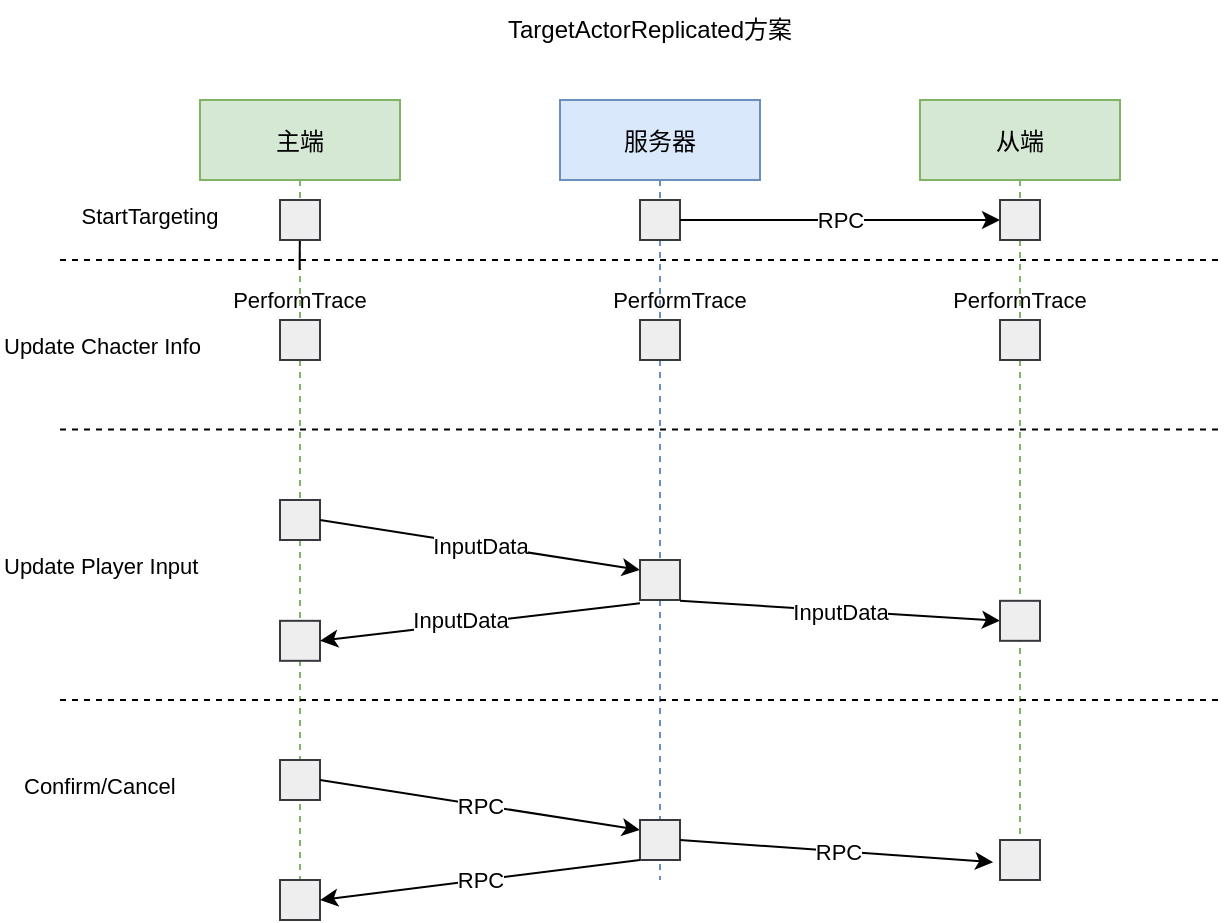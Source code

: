 <mxfile version="20.8.13" type="github">
  <diagram name="第 1 页" id="EPr6NyxI2XcvZ6Pa8mlO">
    <mxGraphModel dx="941" dy="461" grid="1" gridSize="10" guides="1" tooltips="1" connect="1" arrows="1" fold="1" page="1" pageScale="1" pageWidth="827" pageHeight="1169" math="0" shadow="0">
      <root>
        <mxCell id="0" />
        <mxCell id="1" parent="0" />
        <mxCell id="266Uv3cQ_5N56ihemPXh-1" value="主端" style="shape=umlLifeline;perimeter=lifelinePerimeter;container=1;collapsible=0;recursiveResize=0;rounded=0;shadow=0;strokeWidth=1;fillColor=#d5e8d4;strokeColor=#82b366;" vertex="1" parent="1">
          <mxGeometry x="100" y="80" width="100" height="390" as="geometry" />
        </mxCell>
        <mxCell id="266Uv3cQ_5N56ihemPXh-2" value="" style="rounded=0;whiteSpace=wrap;html=1;fillColor=#eeeeee;strokeColor=#36393d;" vertex="1" parent="266Uv3cQ_5N56ihemPXh-1">
          <mxGeometry x="40" y="110" width="20" height="20" as="geometry" />
        </mxCell>
        <mxCell id="266Uv3cQ_5N56ihemPXh-4" value="" style="rounded=0;whiteSpace=wrap;html=1;fillColor=#eeeeee;strokeColor=#36393d;" vertex="1" parent="266Uv3cQ_5N56ihemPXh-1">
          <mxGeometry x="40" y="200" width="20" height="20" as="geometry" />
        </mxCell>
        <mxCell id="266Uv3cQ_5N56ihemPXh-5" value="" style="endArrow=classic;html=1;rounded=0;fontSize=11;entryX=0;entryY=0.25;entryDx=0;entryDy=0;" edge="1" parent="266Uv3cQ_5N56ihemPXh-1" target="266Uv3cQ_5N56ihemPXh-13">
          <mxGeometry relative="1" as="geometry">
            <mxPoint x="60" y="210" as="sourcePoint" />
            <mxPoint x="160" y="210" as="targetPoint" />
          </mxGeometry>
        </mxCell>
        <mxCell id="266Uv3cQ_5N56ihemPXh-6" value="InputData" style="edgeLabel;resizable=0;html=1;align=center;verticalAlign=middle;fontSize=11;" connectable="0" vertex="1" parent="266Uv3cQ_5N56ihemPXh-5">
          <mxGeometry relative="1" as="geometry" />
        </mxCell>
        <mxCell id="266Uv3cQ_5N56ihemPXh-41" value="&lt;font style=&quot;font-size: 11px;&quot;&gt;PerformTrace&lt;/font&gt;" style="text;html=1;strokeColor=none;fillColor=none;align=center;verticalAlign=middle;whiteSpace=wrap;rounded=0;fontSize=11;" vertex="1" parent="266Uv3cQ_5N56ihemPXh-1">
          <mxGeometry x="30" y="90" width="40" height="20" as="geometry" />
        </mxCell>
        <mxCell id="266Uv3cQ_5N56ihemPXh-54" value="" style="rounded=0;whiteSpace=wrap;html=1;fillColor=#eeeeee;strokeColor=#36393d;" vertex="1" parent="266Uv3cQ_5N56ihemPXh-1">
          <mxGeometry x="40" y="330" width="20" height="20" as="geometry" />
        </mxCell>
        <mxCell id="266Uv3cQ_5N56ihemPXh-58" value="" style="endArrow=classic;html=1;rounded=0;entryX=0;entryY=0.25;entryDx=0;entryDy=0;" edge="1" parent="266Uv3cQ_5N56ihemPXh-1" target="266Uv3cQ_5N56ihemPXh-55">
          <mxGeometry relative="1" as="geometry">
            <mxPoint x="60" y="340" as="sourcePoint" />
            <mxPoint x="160" y="340" as="targetPoint" />
          </mxGeometry>
        </mxCell>
        <mxCell id="266Uv3cQ_5N56ihemPXh-59" value="RPC" style="edgeLabel;resizable=0;html=1;align=center;verticalAlign=middle;" connectable="0" vertex="1" parent="266Uv3cQ_5N56ihemPXh-58">
          <mxGeometry relative="1" as="geometry" />
        </mxCell>
        <mxCell id="266Uv3cQ_5N56ihemPXh-7" value="服务器" style="shape=umlLifeline;perimeter=lifelinePerimeter;container=1;collapsible=0;recursiveResize=0;rounded=0;shadow=0;strokeWidth=1;fillColor=#dae8fc;strokeColor=#6c8ebf;" vertex="1" parent="1">
          <mxGeometry x="280" y="80" width="100" height="390" as="geometry" />
        </mxCell>
        <mxCell id="266Uv3cQ_5N56ihemPXh-8" value="" style="rounded=0;whiteSpace=wrap;html=1;fillColor=#eeeeee;strokeColor=#36393d;" vertex="1" parent="266Uv3cQ_5N56ihemPXh-7">
          <mxGeometry x="40" y="50" width="20" height="20" as="geometry" />
        </mxCell>
        <mxCell id="266Uv3cQ_5N56ihemPXh-9" value="" style="rounded=0;whiteSpace=wrap;html=1;fillColor=#eeeeee;strokeColor=#36393d;" vertex="1" parent="266Uv3cQ_5N56ihemPXh-7">
          <mxGeometry x="40" y="110" width="20" height="20" as="geometry" />
        </mxCell>
        <mxCell id="266Uv3cQ_5N56ihemPXh-13" value="" style="rounded=0;whiteSpace=wrap;html=1;fillColor=#eeeeee;strokeColor=#36393d;" vertex="1" parent="266Uv3cQ_5N56ihemPXh-7">
          <mxGeometry x="40" y="230" width="20" height="20" as="geometry" />
        </mxCell>
        <mxCell id="266Uv3cQ_5N56ihemPXh-15" value="&lt;font style=&quot;font-size: 11px;&quot;&gt;PerformTrace&lt;/font&gt;" style="text;html=1;strokeColor=none;fillColor=none;align=center;verticalAlign=middle;whiteSpace=wrap;rounded=0;fontSize=11;" vertex="1" parent="266Uv3cQ_5N56ihemPXh-7">
          <mxGeometry x="40" y="90" width="40" height="20" as="geometry" />
        </mxCell>
        <mxCell id="266Uv3cQ_5N56ihemPXh-17" value="" style="endArrow=classic;html=1;rounded=0;fontSize=11;entryX=0;entryY=0.5;entryDx=0;entryDy=0;" edge="1" parent="266Uv3cQ_5N56ihemPXh-7" target="266Uv3cQ_5N56ihemPXh-23">
          <mxGeometry relative="1" as="geometry">
            <mxPoint x="60" y="250.41" as="sourcePoint" />
            <mxPoint x="160" y="250.41" as="targetPoint" />
          </mxGeometry>
        </mxCell>
        <mxCell id="266Uv3cQ_5N56ihemPXh-18" value="InputData" style="edgeLabel;resizable=0;html=1;align=center;verticalAlign=middle;fontSize=11;" connectable="0" vertex="1" parent="266Uv3cQ_5N56ihemPXh-17">
          <mxGeometry relative="1" as="geometry" />
        </mxCell>
        <mxCell id="266Uv3cQ_5N56ihemPXh-19" value="" style="endArrow=classic;html=1;rounded=0;fontSize=11;" edge="1" parent="266Uv3cQ_5N56ihemPXh-7">
          <mxGeometry relative="1" as="geometry">
            <mxPoint x="60" y="60" as="sourcePoint" />
            <mxPoint x="220" y="60" as="targetPoint" />
            <Array as="points">
              <mxPoint x="200" y="60" />
            </Array>
          </mxGeometry>
        </mxCell>
        <mxCell id="266Uv3cQ_5N56ihemPXh-20" value="RPC" style="edgeLabel;resizable=0;html=1;align=center;verticalAlign=middle;fontSize=11;" connectable="0" vertex="1" parent="266Uv3cQ_5N56ihemPXh-19">
          <mxGeometry relative="1" as="geometry" />
        </mxCell>
        <mxCell id="266Uv3cQ_5N56ihemPXh-55" value="" style="rounded=0;whiteSpace=wrap;html=1;fillColor=#eeeeee;strokeColor=#36393d;" vertex="1" parent="266Uv3cQ_5N56ihemPXh-7">
          <mxGeometry x="40" y="360" width="20" height="20" as="geometry" />
        </mxCell>
        <mxCell id="266Uv3cQ_5N56ihemPXh-21" value="从端" style="shape=umlLifeline;perimeter=lifelinePerimeter;container=1;collapsible=0;recursiveResize=0;rounded=0;shadow=0;strokeWidth=1;fillColor=#d5e8d4;strokeColor=#82b366;" vertex="1" parent="1">
          <mxGeometry x="460" y="80" width="100" height="390" as="geometry" />
        </mxCell>
        <mxCell id="266Uv3cQ_5N56ihemPXh-22" value="" style="rounded=0;whiteSpace=wrap;html=1;fillColor=#eeeeee;strokeColor=#36393d;" vertex="1" parent="266Uv3cQ_5N56ihemPXh-21">
          <mxGeometry x="40" y="110" width="20" height="20" as="geometry" />
        </mxCell>
        <mxCell id="266Uv3cQ_5N56ihemPXh-23" value="" style="rounded=0;whiteSpace=wrap;html=1;fillColor=#eeeeee;strokeColor=#36393d;" vertex="1" parent="266Uv3cQ_5N56ihemPXh-21">
          <mxGeometry x="40" y="250.41" width="20" height="20" as="geometry" />
        </mxCell>
        <mxCell id="266Uv3cQ_5N56ihemPXh-24" value="" style="rounded=0;whiteSpace=wrap;html=1;fillColor=#eeeeee;strokeColor=#36393d;" vertex="1" parent="266Uv3cQ_5N56ihemPXh-21">
          <mxGeometry x="40" y="50" width="20" height="20" as="geometry" />
        </mxCell>
        <mxCell id="266Uv3cQ_5N56ihemPXh-40" value="&lt;font style=&quot;font-size: 11px;&quot;&gt;PerformTrace&lt;/font&gt;" style="text;html=1;strokeColor=none;fillColor=none;align=center;verticalAlign=middle;whiteSpace=wrap;rounded=0;fontSize=11;" vertex="1" parent="266Uv3cQ_5N56ihemPXh-21">
          <mxGeometry x="30" y="90" width="40" height="20" as="geometry" />
        </mxCell>
        <mxCell id="266Uv3cQ_5N56ihemPXh-42" value="" style="endArrow=none;dashed=1;html=1;rounded=0;fontSize=11;" edge="1" parent="266Uv3cQ_5N56ihemPXh-21">
          <mxGeometry width="50" height="50" relative="1" as="geometry">
            <mxPoint x="-430" y="300.0" as="sourcePoint" />
            <mxPoint x="150" y="300.0" as="targetPoint" />
          </mxGeometry>
        </mxCell>
        <mxCell id="266Uv3cQ_5N56ihemPXh-56" value="" style="rounded=0;whiteSpace=wrap;html=1;fillColor=#eeeeee;strokeColor=#36393d;" vertex="1" parent="266Uv3cQ_5N56ihemPXh-21">
          <mxGeometry x="40" y="370" width="20" height="20" as="geometry" />
        </mxCell>
        <mxCell id="266Uv3cQ_5N56ihemPXh-25" value="" style="verticalAlign=bottom;endArrow=none;shadow=0;strokeWidth=1;exitX=0.498;exitY=0.218;exitDx=0;exitDy=0;exitPerimeter=0;entryX=0.5;entryY=0.4;entryDx=0;entryDy=0;entryPerimeter=0;" edge="1" parent="1" source="266Uv3cQ_5N56ihemPXh-1" target="266Uv3cQ_5N56ihemPXh-26">
          <mxGeometry x="-1" y="157" relative="1" as="geometry">
            <mxPoint x="149.8" y="145.4" as="sourcePoint" />
            <mxPoint x="330" y="200.0" as="targetPoint" />
            <Array as="points" />
            <mxPoint x="-125" y="62" as="offset" />
          </mxGeometry>
        </mxCell>
        <mxCell id="266Uv3cQ_5N56ihemPXh-26" value="" style="rounded=0;whiteSpace=wrap;html=1;fillColor=#eeeeee;strokeColor=#36393d;" vertex="1" parent="1">
          <mxGeometry x="140" y="130" width="20" height="20" as="geometry" />
        </mxCell>
        <mxCell id="266Uv3cQ_5N56ihemPXh-27" value="TargetActorReplicated方案" style="text;strokeColor=none;align=center;fillColor=none;html=1;verticalAlign=middle;whiteSpace=wrap;rounded=0;" vertex="1" parent="1">
          <mxGeometry x="160" y="30" width="330" height="30" as="geometry" />
        </mxCell>
        <mxCell id="266Uv3cQ_5N56ihemPXh-28" value="&lt;font style=&quot;font-size: 11px;&quot;&gt;StartTargeting&lt;/font&gt;" style="text;strokeColor=none;align=center;fillColor=none;html=1;verticalAlign=middle;whiteSpace=wrap;rounded=0;fontSize=8;" vertex="1" parent="1">
          <mxGeometry x="30" y="130" width="90" height="15" as="geometry" />
        </mxCell>
        <mxCell id="266Uv3cQ_5N56ihemPXh-29" value="" style="endArrow=none;dashed=1;html=1;rounded=0;fontSize=11;" edge="1" parent="1">
          <mxGeometry width="50" height="50" relative="1" as="geometry">
            <mxPoint x="30" y="160" as="sourcePoint" />
            <mxPoint x="610" y="160" as="targetPoint" />
          </mxGeometry>
        </mxCell>
        <mxCell id="266Uv3cQ_5N56ihemPXh-34" value="&lt;div style=&quot;text-align: center;&quot;&gt;&lt;span style=&quot;background-color: initial;&quot;&gt;Update Chacter Info&lt;/span&gt;&lt;/div&gt;" style="text;whiteSpace=wrap;html=1;fontSize=11;" vertex="1" parent="1">
          <mxGeometry y="190" width="110" height="20" as="geometry" />
        </mxCell>
        <mxCell id="266Uv3cQ_5N56ihemPXh-36" value="&lt;div style=&quot;text-align: center;&quot;&gt;Update Player Input&lt;/div&gt;" style="text;whiteSpace=wrap;html=1;fontSize=11;" vertex="1" parent="1">
          <mxGeometry y="300" width="130" height="20" as="geometry" />
        </mxCell>
        <mxCell id="266Uv3cQ_5N56ihemPXh-37" value="" style="rounded=0;whiteSpace=wrap;html=1;fillColor=#eeeeee;strokeColor=#36393d;" vertex="1" parent="1">
          <mxGeometry x="140" y="340.41" width="20" height="20" as="geometry" />
        </mxCell>
        <mxCell id="266Uv3cQ_5N56ihemPXh-38" value="" style="endArrow=classic;html=1;rounded=0;fontSize=11;entryX=1;entryY=0.5;entryDx=0;entryDy=0;" edge="1" parent="1" target="266Uv3cQ_5N56ihemPXh-37">
          <mxGeometry relative="1" as="geometry">
            <mxPoint x="320" y="331.586" as="sourcePoint" />
            <mxPoint x="480" y="435.41" as="targetPoint" />
          </mxGeometry>
        </mxCell>
        <mxCell id="266Uv3cQ_5N56ihemPXh-39" value="InputData" style="edgeLabel;resizable=0;html=1;align=center;verticalAlign=middle;fontSize=11;" connectable="0" vertex="1" parent="266Uv3cQ_5N56ihemPXh-38">
          <mxGeometry relative="1" as="geometry">
            <mxPoint x="-10" y="-1" as="offset" />
          </mxGeometry>
        </mxCell>
        <mxCell id="266Uv3cQ_5N56ihemPXh-35" value="" style="endArrow=none;dashed=1;html=1;rounded=0;fontSize=11;" edge="1" parent="1">
          <mxGeometry width="50" height="50" relative="1" as="geometry">
            <mxPoint x="30" y="244.71" as="sourcePoint" />
            <mxPoint x="610" y="244.71" as="targetPoint" />
          </mxGeometry>
        </mxCell>
        <mxCell id="266Uv3cQ_5N56ihemPXh-43" value="&lt;div style=&quot;text-align: center;&quot;&gt;Confirm/Cancel&lt;/div&gt;" style="text;whiteSpace=wrap;html=1;fontSize=11;" vertex="1" parent="1">
          <mxGeometry x="10" y="410" width="130" height="20" as="geometry" />
        </mxCell>
        <mxCell id="266Uv3cQ_5N56ihemPXh-57" value="" style="rounded=0;whiteSpace=wrap;html=1;fillColor=#eeeeee;strokeColor=#36393d;" vertex="1" parent="1">
          <mxGeometry x="140" y="470" width="20" height="20" as="geometry" />
        </mxCell>
        <mxCell id="266Uv3cQ_5N56ihemPXh-61" value="" style="endArrow=classic;html=1;rounded=0;entryX=-0.171;entryY=0.555;entryDx=0;entryDy=0;entryPerimeter=0;exitX=1;exitY=0.5;exitDx=0;exitDy=0;" edge="1" parent="1" source="266Uv3cQ_5N56ihemPXh-55" target="266Uv3cQ_5N56ihemPXh-56">
          <mxGeometry relative="1" as="geometry">
            <mxPoint x="340" y="460" as="sourcePoint" />
            <mxPoint x="440" y="460" as="targetPoint" />
          </mxGeometry>
        </mxCell>
        <mxCell id="266Uv3cQ_5N56ihemPXh-62" value="RPC" style="edgeLabel;resizable=0;html=1;align=center;verticalAlign=middle;" connectable="0" vertex="1" parent="266Uv3cQ_5N56ihemPXh-61">
          <mxGeometry relative="1" as="geometry" />
        </mxCell>
        <mxCell id="266Uv3cQ_5N56ihemPXh-63" value="" style="endArrow=classic;html=1;rounded=0;entryX=1;entryY=0.5;entryDx=0;entryDy=0;exitX=0;exitY=1;exitDx=0;exitDy=0;" edge="1" parent="1" source="266Uv3cQ_5N56ihemPXh-55" target="266Uv3cQ_5N56ihemPXh-57">
          <mxGeometry relative="1" as="geometry">
            <mxPoint x="300" y="470" as="sourcePoint" />
            <mxPoint x="400" y="470" as="targetPoint" />
          </mxGeometry>
        </mxCell>
        <mxCell id="266Uv3cQ_5N56ihemPXh-64" value="RPC" style="edgeLabel;resizable=0;html=1;align=center;verticalAlign=middle;" connectable="0" vertex="1" parent="266Uv3cQ_5N56ihemPXh-63">
          <mxGeometry relative="1" as="geometry" />
        </mxCell>
      </root>
    </mxGraphModel>
  </diagram>
</mxfile>

